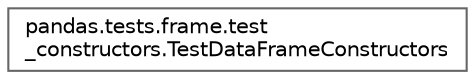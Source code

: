 digraph "Graphical Class Hierarchy"
{
 // LATEX_PDF_SIZE
  bgcolor="transparent";
  edge [fontname=Helvetica,fontsize=10,labelfontname=Helvetica,labelfontsize=10];
  node [fontname=Helvetica,fontsize=10,shape=box,height=0.2,width=0.4];
  rankdir="LR";
  Node0 [id="Node000000",label="pandas.tests.frame.test\l_constructors.TestDataFrameConstructors",height=0.2,width=0.4,color="grey40", fillcolor="white", style="filled",URL="$d4/d9a/classpandas_1_1tests_1_1frame_1_1test__constructors_1_1TestDataFrameConstructors.html",tooltip=" "];
}
